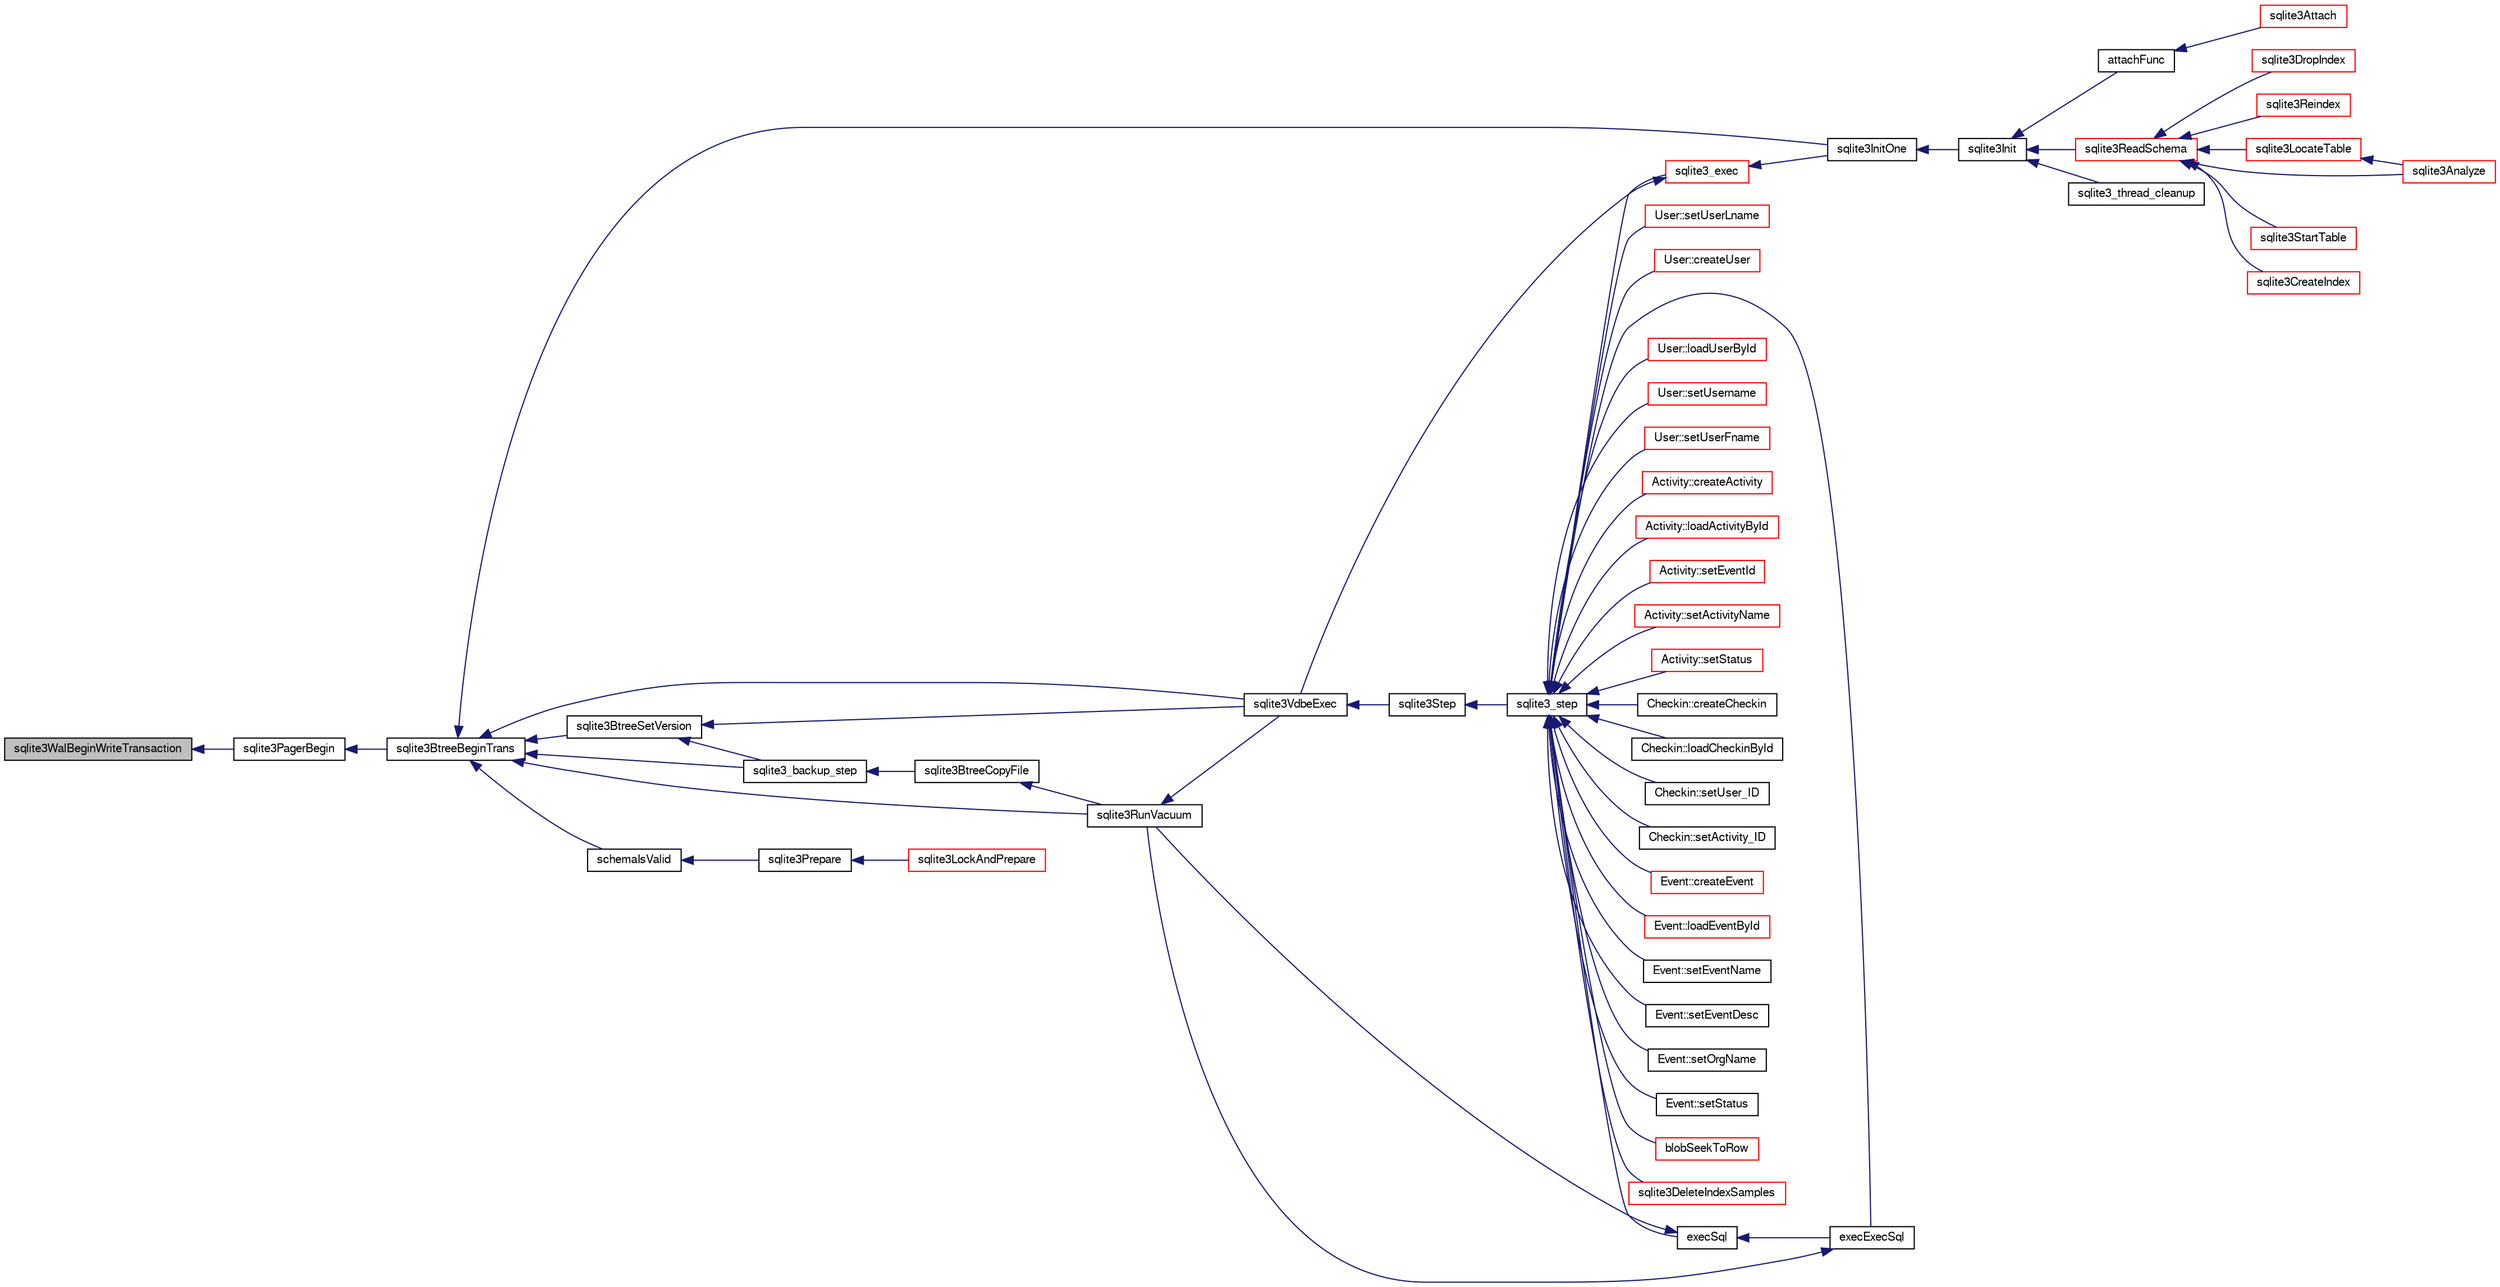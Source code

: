 digraph "sqlite3WalBeginWriteTransaction"
{
  edge [fontname="FreeSans",fontsize="10",labelfontname="FreeSans",labelfontsize="10"];
  node [fontname="FreeSans",fontsize="10",shape=record];
  rankdir="LR";
  Node808485 [label="sqlite3WalBeginWriteTransaction",height=0.2,width=0.4,color="black", fillcolor="grey75", style="filled", fontcolor="black"];
  Node808485 -> Node808486 [dir="back",color="midnightblue",fontsize="10",style="solid",fontname="FreeSans"];
  Node808486 [label="sqlite3PagerBegin",height=0.2,width=0.4,color="black", fillcolor="white", style="filled",URL="$sqlite3_8c.html#a693d0ab5cecd4a8001da6fa21f44d99e"];
  Node808486 -> Node808487 [dir="back",color="midnightblue",fontsize="10",style="solid",fontname="FreeSans"];
  Node808487 [label="sqlite3BtreeBeginTrans",height=0.2,width=0.4,color="black", fillcolor="white", style="filled",URL="$sqlite3_8c.html#a52d6706df15c67c22aa7d0e290c16bf5"];
  Node808487 -> Node808488 [dir="back",color="midnightblue",fontsize="10",style="solid",fontname="FreeSans"];
  Node808488 [label="sqlite3BtreeSetVersion",height=0.2,width=0.4,color="black", fillcolor="white", style="filled",URL="$sqlite3_8c.html#a2db3061b5c557699a47415ca0342ba01"];
  Node808488 -> Node808489 [dir="back",color="midnightblue",fontsize="10",style="solid",fontname="FreeSans"];
  Node808489 [label="sqlite3_backup_step",height=0.2,width=0.4,color="black", fillcolor="white", style="filled",URL="$sqlite3_8h.html#a1699b75e98d082eebc465a9e64c35269"];
  Node808489 -> Node808490 [dir="back",color="midnightblue",fontsize="10",style="solid",fontname="FreeSans"];
  Node808490 [label="sqlite3BtreeCopyFile",height=0.2,width=0.4,color="black", fillcolor="white", style="filled",URL="$sqlite3_8c.html#a4d9e19a79f0d5c1dfcef0bd137ae83f9"];
  Node808490 -> Node808491 [dir="back",color="midnightblue",fontsize="10",style="solid",fontname="FreeSans"];
  Node808491 [label="sqlite3RunVacuum",height=0.2,width=0.4,color="black", fillcolor="white", style="filled",URL="$sqlite3_8c.html#a5e83ddc7b3e7e8e79ad5d1fc92de1d2f"];
  Node808491 -> Node808492 [dir="back",color="midnightblue",fontsize="10",style="solid",fontname="FreeSans"];
  Node808492 [label="sqlite3VdbeExec",height=0.2,width=0.4,color="black", fillcolor="white", style="filled",URL="$sqlite3_8c.html#a8ce40a614bdc56719c4d642b1e4dfb21"];
  Node808492 -> Node808493 [dir="back",color="midnightblue",fontsize="10",style="solid",fontname="FreeSans"];
  Node808493 [label="sqlite3Step",height=0.2,width=0.4,color="black", fillcolor="white", style="filled",URL="$sqlite3_8c.html#a3f2872e873e2758a4beedad1d5113554"];
  Node808493 -> Node808494 [dir="back",color="midnightblue",fontsize="10",style="solid",fontname="FreeSans"];
  Node808494 [label="sqlite3_step",height=0.2,width=0.4,color="black", fillcolor="white", style="filled",URL="$sqlite3_8h.html#ac1e491ce36b7471eb28387f7d3c74334"];
  Node808494 -> Node808495 [dir="back",color="midnightblue",fontsize="10",style="solid",fontname="FreeSans"];
  Node808495 [label="Activity::createActivity",height=0.2,width=0.4,color="red", fillcolor="white", style="filled",URL="$classActivity.html#a813cc5e52c14ab49b39014c134e3425b"];
  Node808494 -> Node808498 [dir="back",color="midnightblue",fontsize="10",style="solid",fontname="FreeSans"];
  Node808498 [label="Activity::loadActivityById",height=0.2,width=0.4,color="red", fillcolor="white", style="filled",URL="$classActivity.html#abe4ffb4f08a47212ebf9013259d9e7fd"];
  Node808494 -> Node808500 [dir="back",color="midnightblue",fontsize="10",style="solid",fontname="FreeSans"];
  Node808500 [label="Activity::setEventId",height=0.2,width=0.4,color="red", fillcolor="white", style="filled",URL="$classActivity.html#adb1d0fd0d08f473e068f0a4086bfa9ca"];
  Node808494 -> Node808501 [dir="back",color="midnightblue",fontsize="10",style="solid",fontname="FreeSans"];
  Node808501 [label="Activity::setActivityName",height=0.2,width=0.4,color="red", fillcolor="white", style="filled",URL="$classActivity.html#a62dc3737b33915a36086f9dd26d16a81"];
  Node808494 -> Node808502 [dir="back",color="midnightblue",fontsize="10",style="solid",fontname="FreeSans"];
  Node808502 [label="Activity::setStatus",height=0.2,width=0.4,color="red", fillcolor="white", style="filled",URL="$classActivity.html#af618135a7738f4d2a7ee147a8ef912ea"];
  Node808494 -> Node808503 [dir="back",color="midnightblue",fontsize="10",style="solid",fontname="FreeSans"];
  Node808503 [label="Checkin::createCheckin",height=0.2,width=0.4,color="black", fillcolor="white", style="filled",URL="$classCheckin.html#a4e40acdf7fff0e607f6de4f24f3a163c"];
  Node808494 -> Node808504 [dir="back",color="midnightblue",fontsize="10",style="solid",fontname="FreeSans"];
  Node808504 [label="Checkin::loadCheckinById",height=0.2,width=0.4,color="black", fillcolor="white", style="filled",URL="$classCheckin.html#a3461f70ea6c68475225f2a07f78a21e0"];
  Node808494 -> Node808505 [dir="back",color="midnightblue",fontsize="10",style="solid",fontname="FreeSans"];
  Node808505 [label="Checkin::setUser_ID",height=0.2,width=0.4,color="black", fillcolor="white", style="filled",URL="$classCheckin.html#a76ab640f4f912876dbebf183db5359c6"];
  Node808494 -> Node808506 [dir="back",color="midnightblue",fontsize="10",style="solid",fontname="FreeSans"];
  Node808506 [label="Checkin::setActivity_ID",height=0.2,width=0.4,color="black", fillcolor="white", style="filled",URL="$classCheckin.html#ab2ff3ec2604ec73a42af25874a00b232"];
  Node808494 -> Node808507 [dir="back",color="midnightblue",fontsize="10",style="solid",fontname="FreeSans"];
  Node808507 [label="Event::createEvent",height=0.2,width=0.4,color="red", fillcolor="white", style="filled",URL="$classEvent.html#a77adb9f4a46ffb32c2d931f0691f5903"];
  Node808494 -> Node808508 [dir="back",color="midnightblue",fontsize="10",style="solid",fontname="FreeSans"];
  Node808508 [label="Event::loadEventById",height=0.2,width=0.4,color="red", fillcolor="white", style="filled",URL="$classEvent.html#afa66cea33f722dbeecb69cc98fdea055"];
  Node808494 -> Node808509 [dir="back",color="midnightblue",fontsize="10",style="solid",fontname="FreeSans"];
  Node808509 [label="Event::setEventName",height=0.2,width=0.4,color="black", fillcolor="white", style="filled",URL="$classEvent.html#a10596b6ca077df05184e30d62b08729d"];
  Node808494 -> Node808510 [dir="back",color="midnightblue",fontsize="10",style="solid",fontname="FreeSans"];
  Node808510 [label="Event::setEventDesc",height=0.2,width=0.4,color="black", fillcolor="white", style="filled",URL="$classEvent.html#ae36b8377dcae792f1c5c4726024c981b"];
  Node808494 -> Node808511 [dir="back",color="midnightblue",fontsize="10",style="solid",fontname="FreeSans"];
  Node808511 [label="Event::setOrgName",height=0.2,width=0.4,color="black", fillcolor="white", style="filled",URL="$classEvent.html#a19aac0f776bd764563a54977656cf680"];
  Node808494 -> Node808512 [dir="back",color="midnightblue",fontsize="10",style="solid",fontname="FreeSans"];
  Node808512 [label="Event::setStatus",height=0.2,width=0.4,color="black", fillcolor="white", style="filled",URL="$classEvent.html#ab0a6b9285af0f4172eb841e2b80f8972"];
  Node808494 -> Node808513 [dir="back",color="midnightblue",fontsize="10",style="solid",fontname="FreeSans"];
  Node808513 [label="blobSeekToRow",height=0.2,width=0.4,color="red", fillcolor="white", style="filled",URL="$sqlite3_8c.html#afff57e13332b98c8a44a7cebe38962ab"];
  Node808494 -> Node808516 [dir="back",color="midnightblue",fontsize="10",style="solid",fontname="FreeSans"];
  Node808516 [label="sqlite3DeleteIndexSamples",height=0.2,width=0.4,color="red", fillcolor="white", style="filled",URL="$sqlite3_8c.html#aaeda0302fbf61397ec009f65bed047ef"];
  Node808494 -> Node808684 [dir="back",color="midnightblue",fontsize="10",style="solid",fontname="FreeSans"];
  Node808684 [label="sqlite3_exec",height=0.2,width=0.4,color="red", fillcolor="white", style="filled",URL="$sqlite3_8h.html#a97487ec8150e0bcc8fa392ab8f0e24db"];
  Node808684 -> Node808492 [dir="back",color="midnightblue",fontsize="10",style="solid",fontname="FreeSans"];
  Node808684 -> Node808518 [dir="back",color="midnightblue",fontsize="10",style="solid",fontname="FreeSans"];
  Node808518 [label="sqlite3InitOne",height=0.2,width=0.4,color="black", fillcolor="white", style="filled",URL="$sqlite3_8c.html#ac4318b25df65269906b0379251fe9b85"];
  Node808518 -> Node808519 [dir="back",color="midnightblue",fontsize="10",style="solid",fontname="FreeSans"];
  Node808519 [label="sqlite3Init",height=0.2,width=0.4,color="black", fillcolor="white", style="filled",URL="$sqlite3_8c.html#aed74e3dc765631a833f522f425ff5a48"];
  Node808519 -> Node808520 [dir="back",color="midnightblue",fontsize="10",style="solid",fontname="FreeSans"];
  Node808520 [label="attachFunc",height=0.2,width=0.4,color="black", fillcolor="white", style="filled",URL="$sqlite3_8c.html#a69cb751a7da501b9a0aa37e0d7c3eaf7"];
  Node808520 -> Node808521 [dir="back",color="midnightblue",fontsize="10",style="solid",fontname="FreeSans"];
  Node808521 [label="sqlite3Attach",height=0.2,width=0.4,color="red", fillcolor="white", style="filled",URL="$sqlite3_8c.html#ae0907fe0b43cc1b4c7e6a16213e8546f"];
  Node808519 -> Node808524 [dir="back",color="midnightblue",fontsize="10",style="solid",fontname="FreeSans"];
  Node808524 [label="sqlite3ReadSchema",height=0.2,width=0.4,color="red", fillcolor="white", style="filled",URL="$sqlite3_8c.html#ac41a97f30334f7d35b2b5713097eca90"];
  Node808524 -> Node808525 [dir="back",color="midnightblue",fontsize="10",style="solid",fontname="FreeSans"];
  Node808525 [label="sqlite3Analyze",height=0.2,width=0.4,color="red", fillcolor="white", style="filled",URL="$sqlite3_8c.html#ac696deb1ccaae3fa855cfbd0bfd4d048"];
  Node808524 -> Node808526 [dir="back",color="midnightblue",fontsize="10",style="solid",fontname="FreeSans"];
  Node808526 [label="sqlite3LocateTable",height=0.2,width=0.4,color="red", fillcolor="white", style="filled",URL="$sqlite3_8c.html#adfeea5b18971250d4ff7f5a44e134d75"];
  Node808526 -> Node808525 [dir="back",color="midnightblue",fontsize="10",style="solid",fontname="FreeSans"];
  Node808524 -> Node808614 [dir="back",color="midnightblue",fontsize="10",style="solid",fontname="FreeSans"];
  Node808614 [label="sqlite3StartTable",height=0.2,width=0.4,color="red", fillcolor="white", style="filled",URL="$sqlite3_8c.html#af49b4395f39d9078a0dda2484c183012"];
  Node808524 -> Node808531 [dir="back",color="midnightblue",fontsize="10",style="solid",fontname="FreeSans"];
  Node808531 [label="sqlite3CreateIndex",height=0.2,width=0.4,color="red", fillcolor="white", style="filled",URL="$sqlite3_8c.html#a8dbe5e590ab6c58a8c45f34f7c81e825"];
  Node808524 -> Node808616 [dir="back",color="midnightblue",fontsize="10",style="solid",fontname="FreeSans"];
  Node808616 [label="sqlite3DropIndex",height=0.2,width=0.4,color="red", fillcolor="white", style="filled",URL="$sqlite3_8c.html#a3ffd2536f34a0cf6d427710b06b71e83"];
  Node808524 -> Node808584 [dir="back",color="midnightblue",fontsize="10",style="solid",fontname="FreeSans"];
  Node808584 [label="sqlite3Reindex",height=0.2,width=0.4,color="red", fillcolor="white", style="filled",URL="$sqlite3_8c.html#abd189e31189391e1ef114b413ff4abbf"];
  Node808519 -> Node808618 [dir="back",color="midnightblue",fontsize="10",style="solid",fontname="FreeSans"];
  Node808618 [label="sqlite3_thread_cleanup",height=0.2,width=0.4,color="black", fillcolor="white", style="filled",URL="$sqlite3_8h.html#a34980c829db84f02e1a1599063469f06"];
  Node808494 -> Node808676 [dir="back",color="midnightblue",fontsize="10",style="solid",fontname="FreeSans"];
  Node808676 [label="execSql",height=0.2,width=0.4,color="black", fillcolor="white", style="filled",URL="$sqlite3_8c.html#a7d16651b98a110662f4c265eff0246cb"];
  Node808676 -> Node808677 [dir="back",color="midnightblue",fontsize="10",style="solid",fontname="FreeSans"];
  Node808677 [label="execExecSql",height=0.2,width=0.4,color="black", fillcolor="white", style="filled",URL="$sqlite3_8c.html#ac1be09a6c047f21133d16378d301e0d4"];
  Node808677 -> Node808491 [dir="back",color="midnightblue",fontsize="10",style="solid",fontname="FreeSans"];
  Node808676 -> Node808491 [dir="back",color="midnightblue",fontsize="10",style="solid",fontname="FreeSans"];
  Node808494 -> Node808677 [dir="back",color="midnightblue",fontsize="10",style="solid",fontname="FreeSans"];
  Node808494 -> Node808678 [dir="back",color="midnightblue",fontsize="10",style="solid",fontname="FreeSans"];
  Node808678 [label="User::createUser",height=0.2,width=0.4,color="red", fillcolor="white", style="filled",URL="$classUser.html#a22ed673939e8cc0a136130b809bba513"];
  Node808494 -> Node808679 [dir="back",color="midnightblue",fontsize="10",style="solid",fontname="FreeSans"];
  Node808679 [label="User::loadUserById",height=0.2,width=0.4,color="red", fillcolor="white", style="filled",URL="$classUser.html#a863377665b7fb83c5547dcf9727f5092"];
  Node808494 -> Node808680 [dir="back",color="midnightblue",fontsize="10",style="solid",fontname="FreeSans"];
  Node808680 [label="User::setUsername",height=0.2,width=0.4,color="red", fillcolor="white", style="filled",URL="$classUser.html#aa0497022a136cb78de785b0a39ae60b1"];
  Node808494 -> Node808681 [dir="back",color="midnightblue",fontsize="10",style="solid",fontname="FreeSans"];
  Node808681 [label="User::setUserFname",height=0.2,width=0.4,color="red", fillcolor="white", style="filled",URL="$classUser.html#a72657eb55cd0ca437b4841a43f19912f"];
  Node808494 -> Node808682 [dir="back",color="midnightblue",fontsize="10",style="solid",fontname="FreeSans"];
  Node808682 [label="User::setUserLname",height=0.2,width=0.4,color="red", fillcolor="white", style="filled",URL="$classUser.html#aa25973387e5afe1aa6f60dd6545e33b5"];
  Node808488 -> Node808492 [dir="back",color="midnightblue",fontsize="10",style="solid",fontname="FreeSans"];
  Node808487 -> Node808489 [dir="back",color="midnightblue",fontsize="10",style="solid",fontname="FreeSans"];
  Node808487 -> Node808492 [dir="back",color="midnightblue",fontsize="10",style="solid",fontname="FreeSans"];
  Node808487 -> Node808518 [dir="back",color="midnightblue",fontsize="10",style="solid",fontname="FreeSans"];
  Node808487 -> Node808702 [dir="back",color="midnightblue",fontsize="10",style="solid",fontname="FreeSans"];
  Node808702 [label="schemaIsValid",height=0.2,width=0.4,color="black", fillcolor="white", style="filled",URL="$sqlite3_8c.html#a7c466fe28e7ca6f46b8bf72c46d9738d"];
  Node808702 -> Node808671 [dir="back",color="midnightblue",fontsize="10",style="solid",fontname="FreeSans"];
  Node808671 [label="sqlite3Prepare",height=0.2,width=0.4,color="black", fillcolor="white", style="filled",URL="$sqlite3_8c.html#acb25890858d0bf4b12eb7aae569f0c7b"];
  Node808671 -> Node808672 [dir="back",color="midnightblue",fontsize="10",style="solid",fontname="FreeSans"];
  Node808672 [label="sqlite3LockAndPrepare",height=0.2,width=0.4,color="red", fillcolor="white", style="filled",URL="$sqlite3_8c.html#a5db1ec5589aa2b02c6d979211a8789bd"];
  Node808487 -> Node808491 [dir="back",color="midnightblue",fontsize="10",style="solid",fontname="FreeSans"];
}
